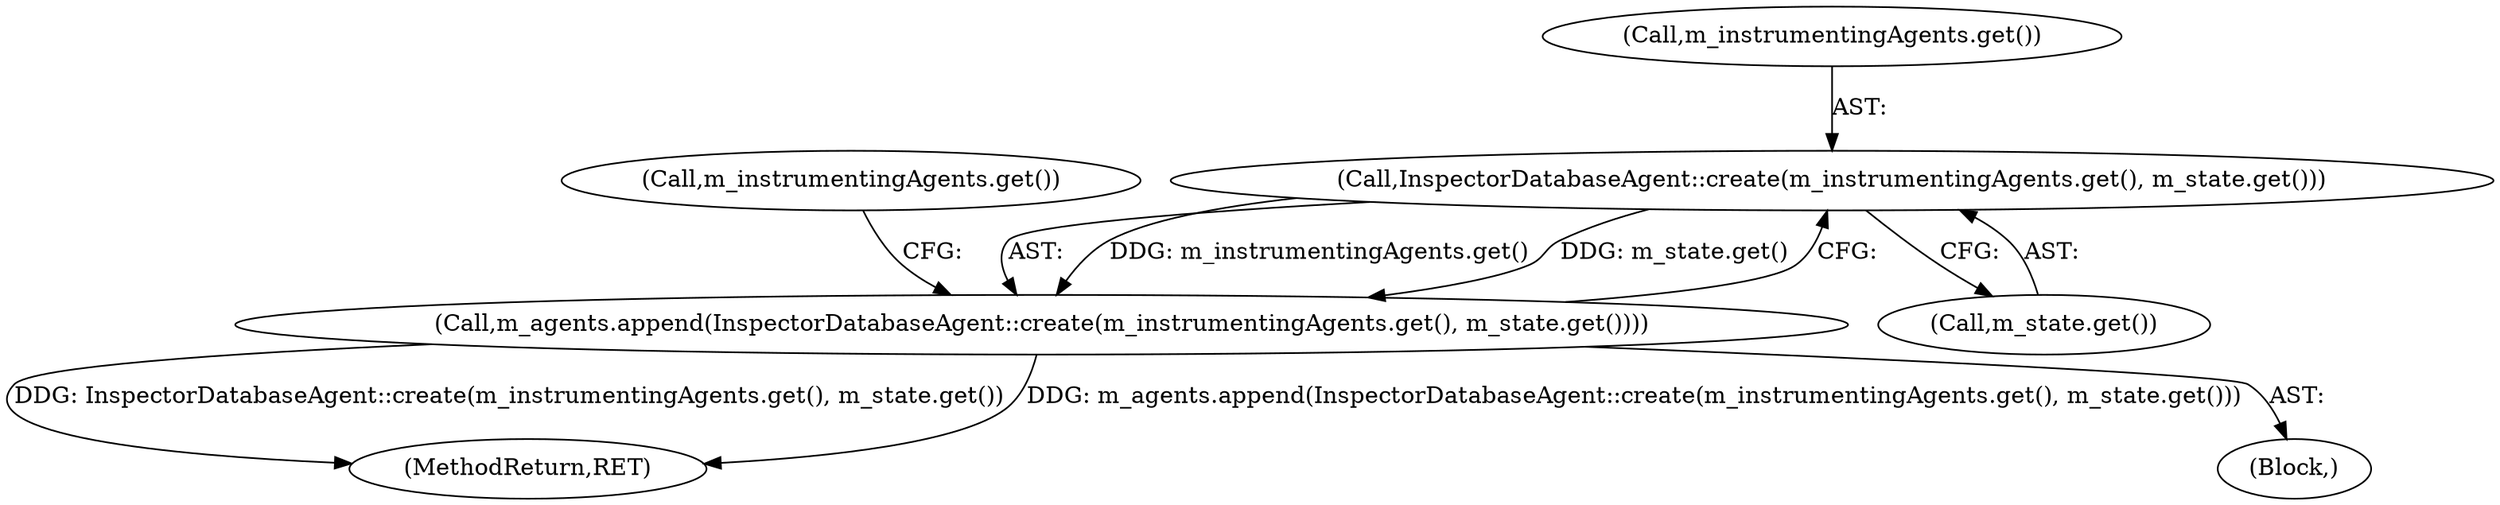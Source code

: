 digraph "0_Chrome_d4cd2b2c0953ad7e9fa988c234eb9361be80fe81@API" {
"1000139" [label="(Call,InspectorDatabaseAgent::create(m_instrumentingAgents.get(), m_state.get()))"];
"1000138" [label="(Call,m_agents.append(InspectorDatabaseAgent::create(m_instrumentingAgents.get(), m_state.get())))"];
"1000144" [label="(Call,m_instrumentingAgents.get())"];
"1000247" [label="(MethodReturn,RET)"];
"1000103" [label="(Block,)"];
"1000140" [label="(Call,m_instrumentingAgents.get())"];
"1000139" [label="(Call,InspectorDatabaseAgent::create(m_instrumentingAgents.get(), m_state.get()))"];
"1000141" [label="(Call,m_state.get())"];
"1000138" [label="(Call,m_agents.append(InspectorDatabaseAgent::create(m_instrumentingAgents.get(), m_state.get())))"];
"1000139" -> "1000138"  [label="AST: "];
"1000139" -> "1000141"  [label="CFG: "];
"1000140" -> "1000139"  [label="AST: "];
"1000141" -> "1000139"  [label="AST: "];
"1000138" -> "1000139"  [label="CFG: "];
"1000139" -> "1000138"  [label="DDG: m_instrumentingAgents.get()"];
"1000139" -> "1000138"  [label="DDG: m_state.get()"];
"1000138" -> "1000103"  [label="AST: "];
"1000144" -> "1000138"  [label="CFG: "];
"1000138" -> "1000247"  [label="DDG: InspectorDatabaseAgent::create(m_instrumentingAgents.get(), m_state.get())"];
"1000138" -> "1000247"  [label="DDG: m_agents.append(InspectorDatabaseAgent::create(m_instrumentingAgents.get(), m_state.get()))"];
}
